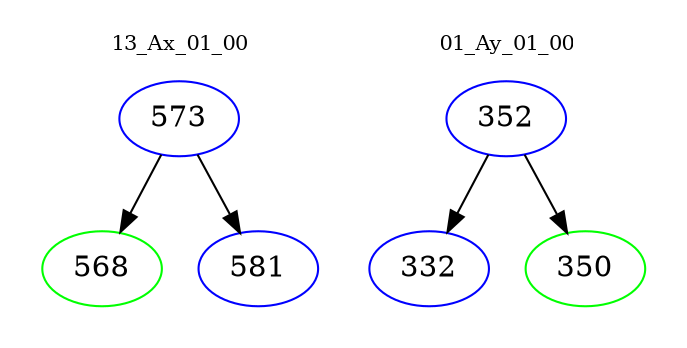 digraph{
subgraph cluster_0 {
color = white
label = "13_Ax_01_00";
fontsize=10;
T0_573 [label="573", color="blue"]
T0_573 -> T0_568 [color="black"]
T0_568 [label="568", color="green"]
T0_573 -> T0_581 [color="black"]
T0_581 [label="581", color="blue"]
}
subgraph cluster_1 {
color = white
label = "01_Ay_01_00";
fontsize=10;
T1_352 [label="352", color="blue"]
T1_352 -> T1_332 [color="black"]
T1_332 [label="332", color="blue"]
T1_352 -> T1_350 [color="black"]
T1_350 [label="350", color="green"]
}
}
